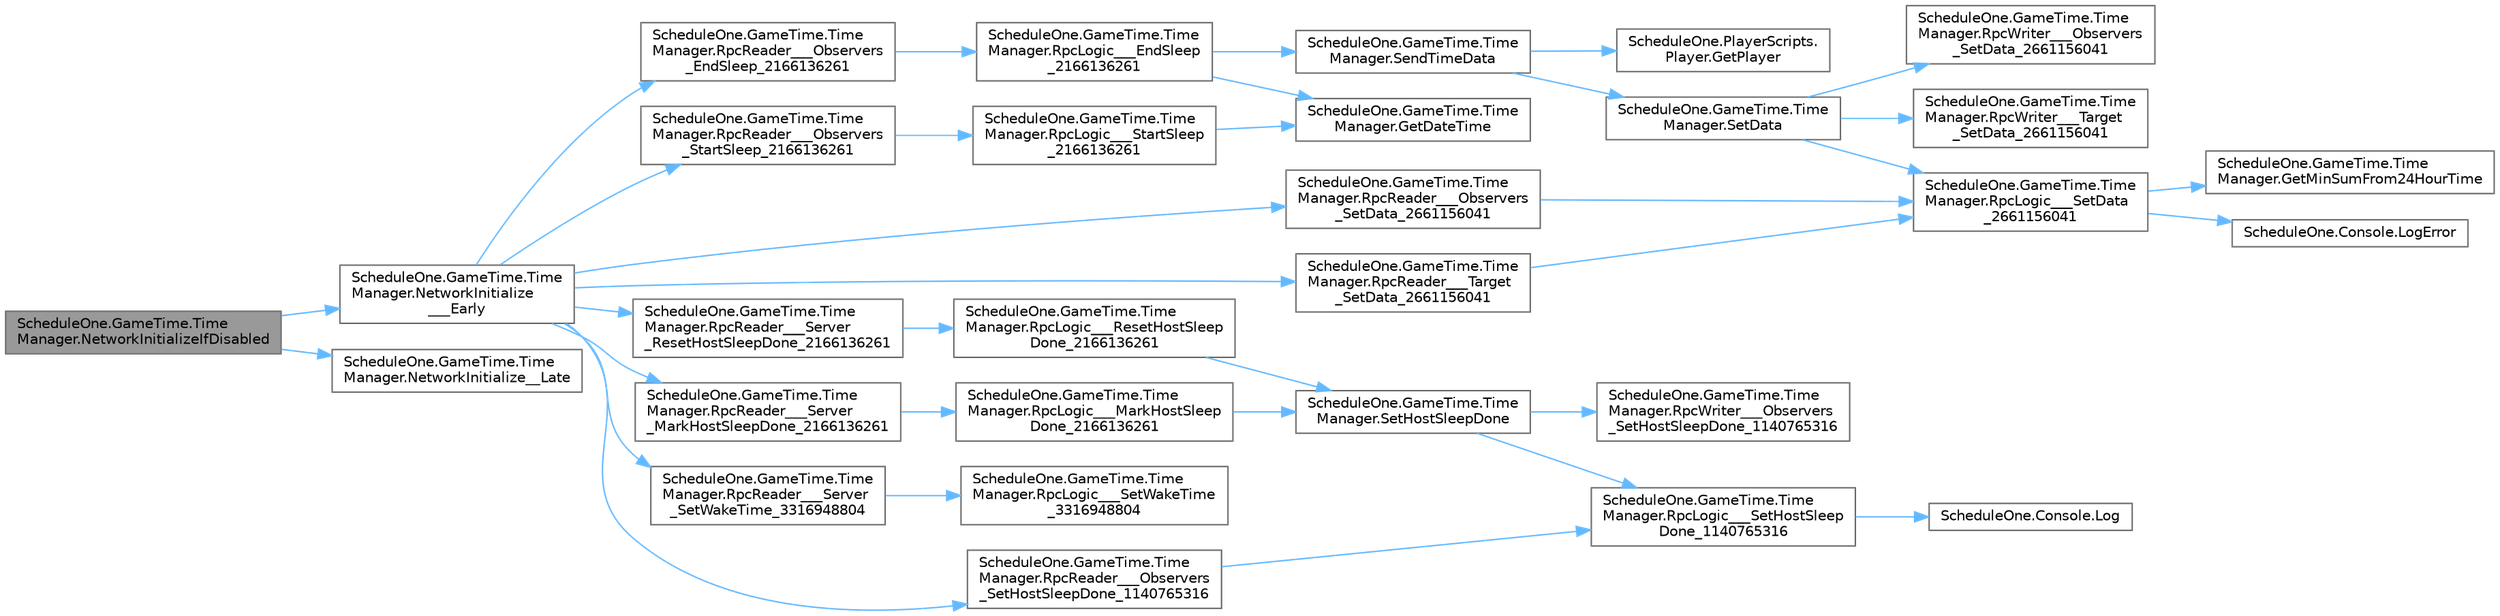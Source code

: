 digraph "ScheduleOne.GameTime.TimeManager.NetworkInitializeIfDisabled"
{
 // LATEX_PDF_SIZE
  bgcolor="transparent";
  edge [fontname=Helvetica,fontsize=10,labelfontname=Helvetica,labelfontsize=10];
  node [fontname=Helvetica,fontsize=10,shape=box,height=0.2,width=0.4];
  rankdir="LR";
  Node1 [id="Node000001",label="ScheduleOne.GameTime.Time\lManager.NetworkInitializeIfDisabled",height=0.2,width=0.4,color="gray40", fillcolor="grey60", style="filled", fontcolor="black",tooltip=" "];
  Node1 -> Node2 [id="edge1_Node000001_Node000002",color="steelblue1",style="solid",tooltip=" "];
  Node2 [id="Node000002",label="ScheduleOne.GameTime.Time\lManager.NetworkInitialize\l___Early",height=0.2,width=0.4,color="grey40", fillcolor="white", style="filled",URL="$class_schedule_one_1_1_game_time_1_1_time_manager.html#a0f55cd1159c3a815942a0ea2c28d4909",tooltip=" "];
  Node2 -> Node3 [id="edge2_Node000002_Node000003",color="steelblue1",style="solid",tooltip=" "];
  Node3 [id="Node000003",label="ScheduleOne.GameTime.Time\lManager.RpcReader___Observers\l_EndSleep_2166136261",height=0.2,width=0.4,color="grey40", fillcolor="white", style="filled",URL="$class_schedule_one_1_1_game_time_1_1_time_manager.html#a4d59837e321e434ac6c029cd7f1dedf4",tooltip=" "];
  Node3 -> Node4 [id="edge3_Node000003_Node000004",color="steelblue1",style="solid",tooltip=" "];
  Node4 [id="Node000004",label="ScheduleOne.GameTime.Time\lManager.RpcLogic___EndSleep\l_2166136261",height=0.2,width=0.4,color="grey40", fillcolor="white", style="filled",URL="$class_schedule_one_1_1_game_time_1_1_time_manager.html#a00430c0f508649dcf232af13d13621ba",tooltip=" "];
  Node4 -> Node5 [id="edge4_Node000004_Node000005",color="steelblue1",style="solid",tooltip=" "];
  Node5 [id="Node000005",label="ScheduleOne.GameTime.Time\lManager.GetDateTime",height=0.2,width=0.4,color="grey40", fillcolor="white", style="filled",URL="$class_schedule_one_1_1_game_time_1_1_time_manager.html#a3f69aa084ab8084857d6100096f31255",tooltip=" "];
  Node4 -> Node6 [id="edge5_Node000004_Node000006",color="steelblue1",style="solid",tooltip=" "];
  Node6 [id="Node000006",label="ScheduleOne.GameTime.Time\lManager.SendTimeData",height=0.2,width=0.4,color="grey40", fillcolor="white", style="filled",URL="$class_schedule_one_1_1_game_time_1_1_time_manager.html#ab8c0b8ed248a25f6861af3dfd29f2d99",tooltip=" "];
  Node6 -> Node7 [id="edge6_Node000006_Node000007",color="steelblue1",style="solid",tooltip=" "];
  Node7 [id="Node000007",label="ScheduleOne.PlayerScripts.\lPlayer.GetPlayer",height=0.2,width=0.4,color="grey40", fillcolor="white", style="filled",URL="$class_schedule_one_1_1_player_scripts_1_1_player.html#a13df6188b482cb17e2271fcbae1568f6",tooltip=" "];
  Node6 -> Node8 [id="edge7_Node000006_Node000008",color="steelblue1",style="solid",tooltip=" "];
  Node8 [id="Node000008",label="ScheduleOne.GameTime.Time\lManager.SetData",height=0.2,width=0.4,color="grey40", fillcolor="white", style="filled",URL="$class_schedule_one_1_1_game_time_1_1_time_manager.html#a0de3163ab535ee7ce6c9c0bd725809a1",tooltip=" "];
  Node8 -> Node9 [id="edge8_Node000008_Node000009",color="steelblue1",style="solid",tooltip=" "];
  Node9 [id="Node000009",label="ScheduleOne.GameTime.Time\lManager.RpcLogic___SetData\l_2661156041",height=0.2,width=0.4,color="grey40", fillcolor="white", style="filled",URL="$class_schedule_one_1_1_game_time_1_1_time_manager.html#a17f43e0067782718815d2bdf3284541c",tooltip=" "];
  Node9 -> Node10 [id="edge9_Node000009_Node000010",color="steelblue1",style="solid",tooltip=" "];
  Node10 [id="Node000010",label="ScheduleOne.GameTime.Time\lManager.GetMinSumFrom24HourTime",height=0.2,width=0.4,color="grey40", fillcolor="white", style="filled",URL="$class_schedule_one_1_1_game_time_1_1_time_manager.html#a49fb641341146bbc007d356add9645b5",tooltip=" "];
  Node9 -> Node11 [id="edge10_Node000009_Node000011",color="steelblue1",style="solid",tooltip=" "];
  Node11 [id="Node000011",label="ScheduleOne.Console.LogError",height=0.2,width=0.4,color="grey40", fillcolor="white", style="filled",URL="$class_schedule_one_1_1_console.html#af815c154f3082a5bf25f62c7cc93fad2",tooltip=" "];
  Node8 -> Node12 [id="edge11_Node000008_Node000012",color="steelblue1",style="solid",tooltip=" "];
  Node12 [id="Node000012",label="ScheduleOne.GameTime.Time\lManager.RpcWriter___Observers\l_SetData_2661156041",height=0.2,width=0.4,color="grey40", fillcolor="white", style="filled",URL="$class_schedule_one_1_1_game_time_1_1_time_manager.html#ae1aa8b70e00a66dd9293f04e02e6e22f",tooltip=" "];
  Node8 -> Node13 [id="edge12_Node000008_Node000013",color="steelblue1",style="solid",tooltip=" "];
  Node13 [id="Node000013",label="ScheduleOne.GameTime.Time\lManager.RpcWriter___Target\l_SetData_2661156041",height=0.2,width=0.4,color="grey40", fillcolor="white", style="filled",URL="$class_schedule_one_1_1_game_time_1_1_time_manager.html#a3f0399d0392478f767a5d2e259e52996",tooltip=" "];
  Node2 -> Node14 [id="edge13_Node000002_Node000014",color="steelblue1",style="solid",tooltip=" "];
  Node14 [id="Node000014",label="ScheduleOne.GameTime.Time\lManager.RpcReader___Observers\l_SetData_2661156041",height=0.2,width=0.4,color="grey40", fillcolor="white", style="filled",URL="$class_schedule_one_1_1_game_time_1_1_time_manager.html#a5ec99a18f41701b750fd720252ff31d1",tooltip=" "];
  Node14 -> Node9 [id="edge14_Node000014_Node000009",color="steelblue1",style="solid",tooltip=" "];
  Node2 -> Node15 [id="edge15_Node000002_Node000015",color="steelblue1",style="solid",tooltip=" "];
  Node15 [id="Node000015",label="ScheduleOne.GameTime.Time\lManager.RpcReader___Observers\l_SetHostSleepDone_1140765316",height=0.2,width=0.4,color="grey40", fillcolor="white", style="filled",URL="$class_schedule_one_1_1_game_time_1_1_time_manager.html#ac21a6284b262e7cbce2dc357fdc70f11",tooltip=" "];
  Node15 -> Node16 [id="edge16_Node000015_Node000016",color="steelblue1",style="solid",tooltip=" "];
  Node16 [id="Node000016",label="ScheduleOne.GameTime.Time\lManager.RpcLogic___SetHostSleep\lDone_1140765316",height=0.2,width=0.4,color="grey40", fillcolor="white", style="filled",URL="$class_schedule_one_1_1_game_time_1_1_time_manager.html#a402ea835b492fe1980416a4fad0d3a60",tooltip=" "];
  Node16 -> Node17 [id="edge17_Node000016_Node000017",color="steelblue1",style="solid",tooltip=" "];
  Node17 [id="Node000017",label="ScheduleOne.Console.Log",height=0.2,width=0.4,color="grey40", fillcolor="white", style="filled",URL="$class_schedule_one_1_1_console.html#afb218907244d12f7d08b1c1831fa1f8c",tooltip=" "];
  Node2 -> Node18 [id="edge18_Node000002_Node000018",color="steelblue1",style="solid",tooltip=" "];
  Node18 [id="Node000018",label="ScheduleOne.GameTime.Time\lManager.RpcReader___Observers\l_StartSleep_2166136261",height=0.2,width=0.4,color="grey40", fillcolor="white", style="filled",URL="$class_schedule_one_1_1_game_time_1_1_time_manager.html#aafcc348b22669f3c972004c7a1bd83b0",tooltip=" "];
  Node18 -> Node19 [id="edge19_Node000018_Node000019",color="steelblue1",style="solid",tooltip=" "];
  Node19 [id="Node000019",label="ScheduleOne.GameTime.Time\lManager.RpcLogic___StartSleep\l_2166136261",height=0.2,width=0.4,color="grey40", fillcolor="white", style="filled",URL="$class_schedule_one_1_1_game_time_1_1_time_manager.html#a59b5c8b590d8c866fbc79c27c0086bfa",tooltip=" "];
  Node19 -> Node5 [id="edge20_Node000019_Node000005",color="steelblue1",style="solid",tooltip=" "];
  Node2 -> Node20 [id="edge21_Node000002_Node000020",color="steelblue1",style="solid",tooltip=" "];
  Node20 [id="Node000020",label="ScheduleOne.GameTime.Time\lManager.RpcReader___Server\l_MarkHostSleepDone_2166136261",height=0.2,width=0.4,color="grey40", fillcolor="white", style="filled",URL="$class_schedule_one_1_1_game_time_1_1_time_manager.html#a5136c96986cc7ce0f76a8f2234c5dfce",tooltip=" "];
  Node20 -> Node21 [id="edge22_Node000020_Node000021",color="steelblue1",style="solid",tooltip=" "];
  Node21 [id="Node000021",label="ScheduleOne.GameTime.Time\lManager.RpcLogic___MarkHostSleep\lDone_2166136261",height=0.2,width=0.4,color="grey40", fillcolor="white", style="filled",URL="$class_schedule_one_1_1_game_time_1_1_time_manager.html#a9bb987253d4c6a006b2ec3041ffb42ca",tooltip=" "];
  Node21 -> Node22 [id="edge23_Node000021_Node000022",color="steelblue1",style="solid",tooltip=" "];
  Node22 [id="Node000022",label="ScheduleOne.GameTime.Time\lManager.SetHostSleepDone",height=0.2,width=0.4,color="grey40", fillcolor="white", style="filled",URL="$class_schedule_one_1_1_game_time_1_1_time_manager.html#ae36ff0067d1648919c41bd4e41db8b9f",tooltip=" "];
  Node22 -> Node16 [id="edge24_Node000022_Node000016",color="steelblue1",style="solid",tooltip=" "];
  Node22 -> Node23 [id="edge25_Node000022_Node000023",color="steelblue1",style="solid",tooltip=" "];
  Node23 [id="Node000023",label="ScheduleOne.GameTime.Time\lManager.RpcWriter___Observers\l_SetHostSleepDone_1140765316",height=0.2,width=0.4,color="grey40", fillcolor="white", style="filled",URL="$class_schedule_one_1_1_game_time_1_1_time_manager.html#a9ce02d9adce09cfaa327f8eaf8906a1d",tooltip=" "];
  Node2 -> Node24 [id="edge26_Node000002_Node000024",color="steelblue1",style="solid",tooltip=" "];
  Node24 [id="Node000024",label="ScheduleOne.GameTime.Time\lManager.RpcReader___Server\l_ResetHostSleepDone_2166136261",height=0.2,width=0.4,color="grey40", fillcolor="white", style="filled",URL="$class_schedule_one_1_1_game_time_1_1_time_manager.html#a8751bfe4051cde12b40e342f65faedf9",tooltip=" "];
  Node24 -> Node25 [id="edge27_Node000024_Node000025",color="steelblue1",style="solid",tooltip=" "];
  Node25 [id="Node000025",label="ScheduleOne.GameTime.Time\lManager.RpcLogic___ResetHostSleep\lDone_2166136261",height=0.2,width=0.4,color="grey40", fillcolor="white", style="filled",URL="$class_schedule_one_1_1_game_time_1_1_time_manager.html#a6468a830fe3dc05840a7c311c1c22f36",tooltip=" "];
  Node25 -> Node22 [id="edge28_Node000025_Node000022",color="steelblue1",style="solid",tooltip=" "];
  Node2 -> Node26 [id="edge29_Node000002_Node000026",color="steelblue1",style="solid",tooltip=" "];
  Node26 [id="Node000026",label="ScheduleOne.GameTime.Time\lManager.RpcReader___Server\l_SetWakeTime_3316948804",height=0.2,width=0.4,color="grey40", fillcolor="white", style="filled",URL="$class_schedule_one_1_1_game_time_1_1_time_manager.html#af030f0ebecd04bd1547a28416ab09f1b",tooltip=" "];
  Node26 -> Node27 [id="edge30_Node000026_Node000027",color="steelblue1",style="solid",tooltip=" "];
  Node27 [id="Node000027",label="ScheduleOne.GameTime.Time\lManager.RpcLogic___SetWakeTime\l_3316948804",height=0.2,width=0.4,color="grey40", fillcolor="white", style="filled",URL="$class_schedule_one_1_1_game_time_1_1_time_manager.html#adfa51ba93cdede730583a58560f228ec",tooltip=" "];
  Node2 -> Node28 [id="edge31_Node000002_Node000028",color="steelblue1",style="solid",tooltip=" "];
  Node28 [id="Node000028",label="ScheduleOne.GameTime.Time\lManager.RpcReader___Target\l_SetData_2661156041",height=0.2,width=0.4,color="grey40", fillcolor="white", style="filled",URL="$class_schedule_one_1_1_game_time_1_1_time_manager.html#ae4bda6bb48057aa1d0ced418bc9ad08a",tooltip=" "];
  Node28 -> Node9 [id="edge32_Node000028_Node000009",color="steelblue1",style="solid",tooltip=" "];
  Node1 -> Node29 [id="edge33_Node000001_Node000029",color="steelblue1",style="solid",tooltip=" "];
  Node29 [id="Node000029",label="ScheduleOne.GameTime.Time\lManager.NetworkInitialize__Late",height=0.2,width=0.4,color="grey40", fillcolor="white", style="filled",URL="$class_schedule_one_1_1_game_time_1_1_time_manager.html#ad51de8abd5c2c09726e109f0afdc16d0",tooltip=" "];
}
